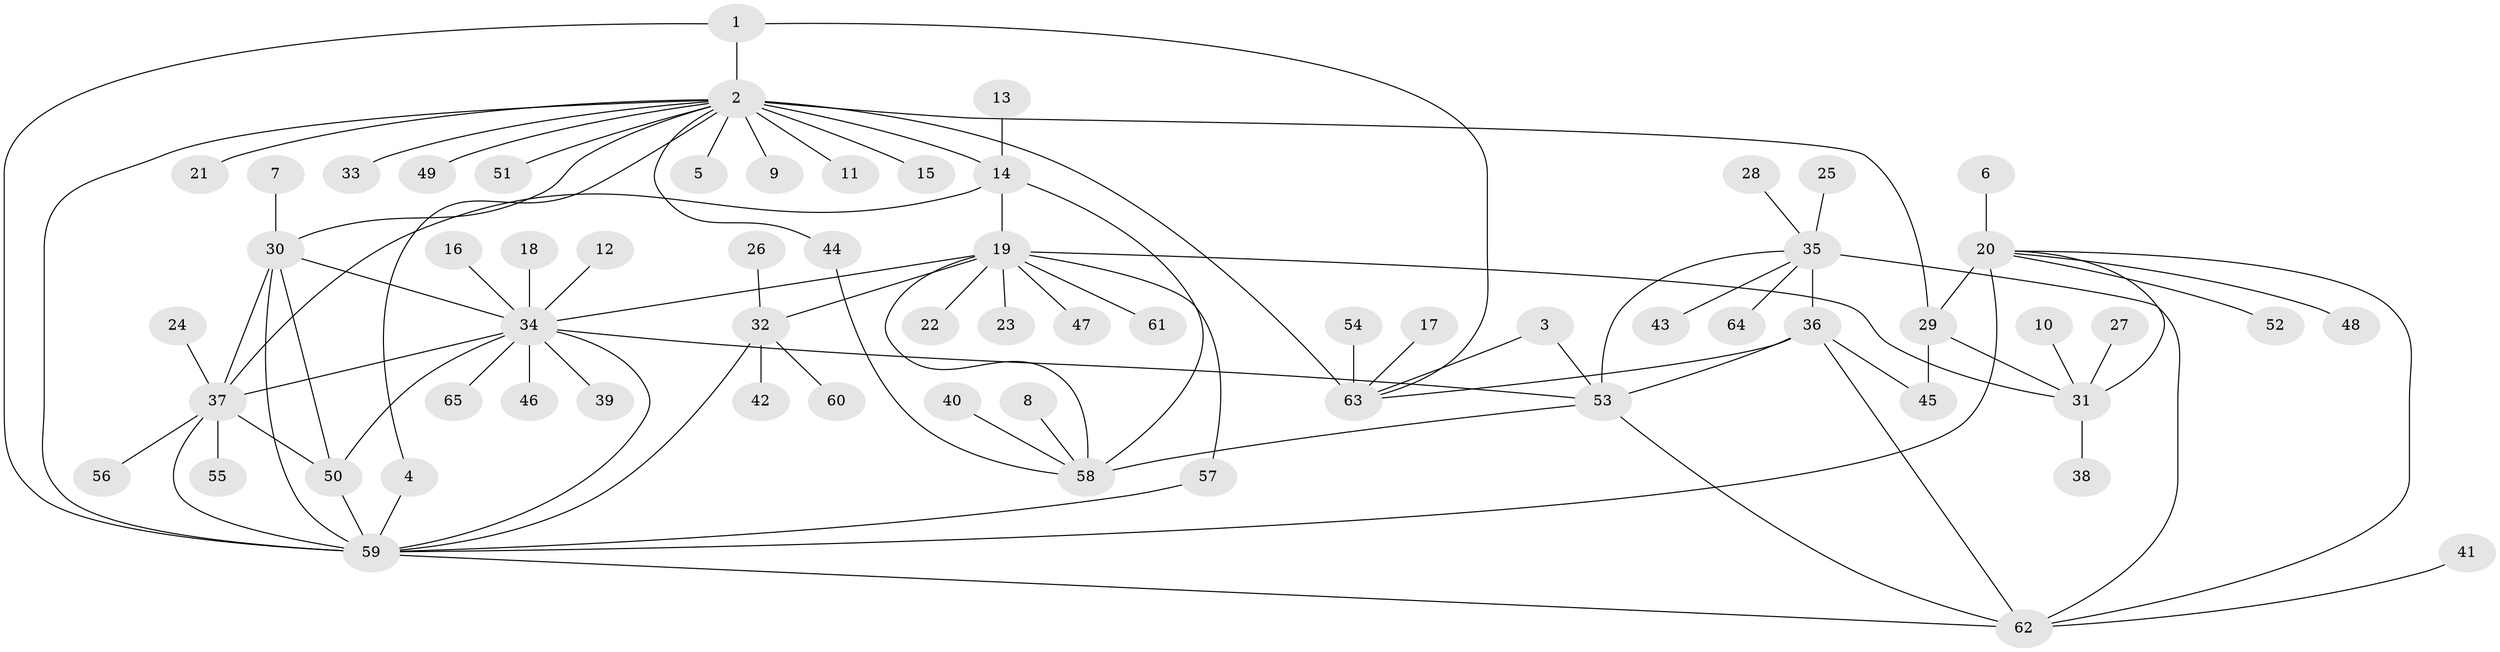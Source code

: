 // original degree distribution, {9: 0.023809523809523808, 6: 0.047619047619047616, 11: 0.047619047619047616, 7: 0.047619047619047616, 5: 0.023809523809523808, 10: 0.015873015873015872, 8: 0.023809523809523808, 14: 0.007936507936507936, 12: 0.007936507936507936, 2: 0.1349206349206349, 1: 0.5714285714285714, 3: 0.031746031746031744, 4: 0.015873015873015872}
// Generated by graph-tools (version 1.1) at 2025/50/03/09/25 03:50:42]
// undirected, 65 vertices, 92 edges
graph export_dot {
graph [start="1"]
  node [color=gray90,style=filled];
  1;
  2;
  3;
  4;
  5;
  6;
  7;
  8;
  9;
  10;
  11;
  12;
  13;
  14;
  15;
  16;
  17;
  18;
  19;
  20;
  21;
  22;
  23;
  24;
  25;
  26;
  27;
  28;
  29;
  30;
  31;
  32;
  33;
  34;
  35;
  36;
  37;
  38;
  39;
  40;
  41;
  42;
  43;
  44;
  45;
  46;
  47;
  48;
  49;
  50;
  51;
  52;
  53;
  54;
  55;
  56;
  57;
  58;
  59;
  60;
  61;
  62;
  63;
  64;
  65;
  1 -- 2 [weight=4.0];
  1 -- 59 [weight=1.0];
  1 -- 63 [weight=1.0];
  2 -- 4 [weight=1.0];
  2 -- 5 [weight=1.0];
  2 -- 9 [weight=1.0];
  2 -- 11 [weight=1.0];
  2 -- 14 [weight=1.0];
  2 -- 15 [weight=1.0];
  2 -- 21 [weight=1.0];
  2 -- 29 [weight=1.0];
  2 -- 30 [weight=1.0];
  2 -- 33 [weight=1.0];
  2 -- 44 [weight=1.0];
  2 -- 49 [weight=1.0];
  2 -- 51 [weight=1.0];
  2 -- 59 [weight=1.0];
  2 -- 63 [weight=4.0];
  3 -- 53 [weight=1.0];
  3 -- 63 [weight=1.0];
  4 -- 59 [weight=1.0];
  6 -- 20 [weight=1.0];
  7 -- 30 [weight=1.0];
  8 -- 58 [weight=1.0];
  10 -- 31 [weight=1.0];
  12 -- 34 [weight=1.0];
  13 -- 14 [weight=1.0];
  14 -- 19 [weight=6.0];
  14 -- 37 [weight=1.0];
  14 -- 58 [weight=2.0];
  16 -- 34 [weight=1.0];
  17 -- 63 [weight=1.0];
  18 -- 34 [weight=1.0];
  19 -- 22 [weight=1.0];
  19 -- 23 [weight=1.0];
  19 -- 31 [weight=1.0];
  19 -- 32 [weight=1.0];
  19 -- 34 [weight=1.0];
  19 -- 47 [weight=1.0];
  19 -- 57 [weight=1.0];
  19 -- 58 [weight=3.0];
  19 -- 61 [weight=1.0];
  20 -- 29 [weight=6.0];
  20 -- 31 [weight=3.0];
  20 -- 48 [weight=1.0];
  20 -- 52 [weight=1.0];
  20 -- 59 [weight=1.0];
  20 -- 62 [weight=1.0];
  24 -- 37 [weight=1.0];
  25 -- 35 [weight=1.0];
  26 -- 32 [weight=1.0];
  27 -- 31 [weight=1.0];
  28 -- 35 [weight=1.0];
  29 -- 31 [weight=2.0];
  29 -- 45 [weight=1.0];
  30 -- 34 [weight=2.0];
  30 -- 37 [weight=2.0];
  30 -- 50 [weight=2.0];
  30 -- 59 [weight=2.0];
  31 -- 38 [weight=1.0];
  32 -- 42 [weight=1.0];
  32 -- 59 [weight=1.0];
  32 -- 60 [weight=1.0];
  34 -- 37 [weight=1.0];
  34 -- 39 [weight=1.0];
  34 -- 46 [weight=1.0];
  34 -- 50 [weight=1.0];
  34 -- 53 [weight=1.0];
  34 -- 59 [weight=1.0];
  34 -- 65 [weight=1.0];
  35 -- 36 [weight=4.0];
  35 -- 43 [weight=1.0];
  35 -- 53 [weight=2.0];
  35 -- 62 [weight=2.0];
  35 -- 64 [weight=1.0];
  36 -- 45 [weight=1.0];
  36 -- 53 [weight=2.0];
  36 -- 62 [weight=2.0];
  36 -- 63 [weight=1.0];
  37 -- 50 [weight=1.0];
  37 -- 55 [weight=1.0];
  37 -- 56 [weight=1.0];
  37 -- 59 [weight=1.0];
  40 -- 58 [weight=1.0];
  41 -- 62 [weight=1.0];
  44 -- 58 [weight=1.0];
  50 -- 59 [weight=1.0];
  53 -- 58 [weight=1.0];
  53 -- 62 [weight=1.0];
  54 -- 63 [weight=1.0];
  57 -- 59 [weight=1.0];
  59 -- 62 [weight=1.0];
}
